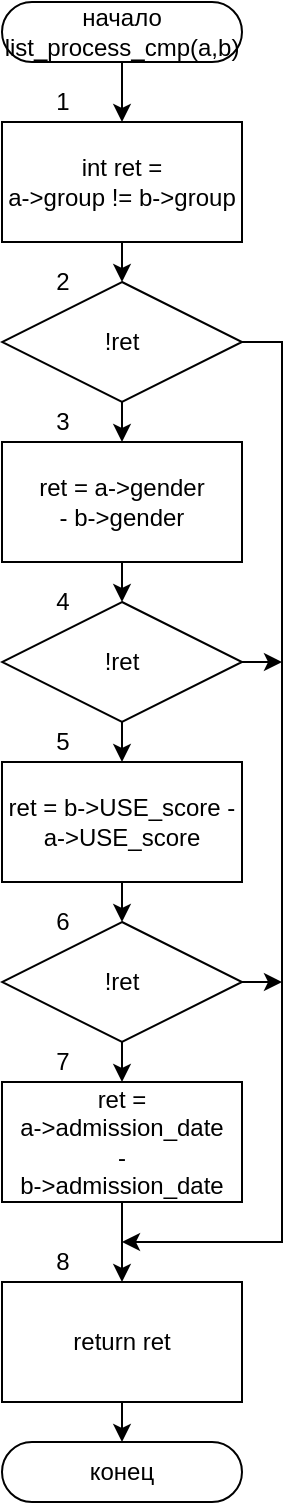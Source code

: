 <mxfile compressed="false" version="14.4.3" type="device">
  <diagram id="uBbau7ussQgPSl02ERnx" name="Page-1">
    <mxGraphModel dx="1318" dy="711" grid="1" gridSize="10" guides="1" tooltips="1" connect="1" arrows="1" fold="1" page="1" pageScale="1" pageWidth="850" pageHeight="1100" math="0" shadow="0" extFonts="Permanent Marker^https://fonts.googleapis.com/css?family=Permanent+Marker">
      <root>
        <mxCell id="0" />
        <mxCell id="1" parent="0" />
        <mxCell id="348" value="начало&lt;br&gt;list_process_cmp(a,b)" style="rounded=1;whiteSpace=wrap;html=1;arcSize=50;" parent="1" vertex="1">
          <mxGeometry width="120" height="30" as="geometry" />
        </mxCell>
        <mxCell id="349" value="конец" style="rounded=1;whiteSpace=wrap;html=1;arcSize=50;" parent="1" vertex="1">
          <mxGeometry y="720" width="120" height="30" as="geometry" />
        </mxCell>
        <mxCell id="347" value="return ret" style="rounded=0;whiteSpace=wrap;html=1;" parent="1" vertex="1">
          <mxGeometry y="640" width="120" height="60" as="geometry" />
        </mxCell>
        <mxCell id="350" style="edgeStyle=orthogonalEdgeStyle;rounded=0;orthogonalLoop=1;jettySize=auto;html=1;exitX=0.5;exitY=1;exitDx=0;exitDy=0;entryX=0.5;entryY=0;entryDx=0;entryDy=0;" parent="1" source="347" target="349" edge="1">
          <mxGeometry relative="1" as="geometry" />
        </mxCell>
        <mxCell id="346" value="!ret" style="rhombus;whiteSpace=wrap;html=1;rounded=0;" parent="1" vertex="1">
          <mxGeometry y="140" width="120" height="60" as="geometry" />
        </mxCell>
        <mxCell id="KMjCNigrAI-Pi-yt5EKh-361" style="edgeStyle=orthogonalEdgeStyle;rounded=0;orthogonalLoop=1;jettySize=auto;html=1;exitX=1;exitY=0.5;exitDx=0;exitDy=0;" parent="1" source="345" edge="1">
          <mxGeometry relative="1" as="geometry">
            <mxPoint x="140" y="330" as="targetPoint" />
          </mxGeometry>
        </mxCell>
        <mxCell id="345" value="!ret" style="rhombus;whiteSpace=wrap;html=1;rounded=0;" parent="1" vertex="1">
          <mxGeometry y="300" width="120" height="60" as="geometry" />
        </mxCell>
        <mxCell id="KMjCNigrAI-Pi-yt5EKh-362" style="edgeStyle=orthogonalEdgeStyle;rounded=0;orthogonalLoop=1;jettySize=auto;html=1;exitX=1;exitY=0.5;exitDx=0;exitDy=0;" parent="1" source="344" edge="1">
          <mxGeometry relative="1" as="geometry">
            <mxPoint x="140" y="490" as="targetPoint" />
          </mxGeometry>
        </mxCell>
        <mxCell id="344" value="!ret" style="rhombus;whiteSpace=wrap;html=1;rounded=0;" parent="1" vertex="1">
          <mxGeometry y="460" width="120" height="60" as="geometry" />
        </mxCell>
        <mxCell id="KMjCNigrAI-Pi-yt5EKh-365" style="edgeStyle=orthogonalEdgeStyle;rounded=0;orthogonalLoop=1;jettySize=auto;html=1;exitX=0.5;exitY=1;exitDx=0;exitDy=0;" parent="1" source="343" edge="1">
          <mxGeometry relative="1" as="geometry">
            <mxPoint x="60" y="640" as="targetPoint" />
          </mxGeometry>
        </mxCell>
        <mxCell id="343" value="ret =&lt;br&gt;a-&amp;gt;admission_date&lt;br&gt;-&lt;br&gt;b-&amp;gt;admission_date" style="rounded=0;whiteSpace=wrap;html=1;" parent="1" vertex="1">
          <mxGeometry y="540" width="120" height="60" as="geometry" />
        </mxCell>
        <mxCell id="352" style="edgeStyle=orthogonalEdgeStyle;rounded=0;orthogonalLoop=1;jettySize=auto;html=1;exitX=0.5;exitY=1;exitDx=0;exitDy=0;entryX=0.5;entryY=0;entryDx=0;entryDy=0;" parent="1" source="344" target="343" edge="1">
          <mxGeometry relative="1" as="geometry" />
        </mxCell>
        <mxCell id="342" value="ret = b-&gt;USE_score - a-&gt;USE_score" style="rounded=0;whiteSpace=wrap;html=1;" parent="1" vertex="1">
          <mxGeometry y="380" width="120" height="60" as="geometry" />
        </mxCell>
        <mxCell id="354" style="edgeStyle=orthogonalEdgeStyle;rounded=0;orthogonalLoop=1;jettySize=auto;html=1;exitX=0.5;exitY=1;exitDx=0;exitDy=0;entryX=0.5;entryY=0;entryDx=0;entryDy=0;" parent="1" source="342" target="344" edge="1">
          <mxGeometry relative="1" as="geometry" />
        </mxCell>
        <mxCell id="355" style="edgeStyle=orthogonalEdgeStyle;rounded=0;orthogonalLoop=1;jettySize=auto;html=1;exitX=0.5;exitY=1;exitDx=0;exitDy=0;entryX=0.5;entryY=0;entryDx=0;entryDy=0;" parent="1" source="345" target="342" edge="1">
          <mxGeometry relative="1" as="geometry" />
        </mxCell>
        <mxCell id="341" value="ret = a-&amp;gt;gender &lt;br&gt;- b-&amp;gt;gender" style="rounded=0;whiteSpace=wrap;html=1;" parent="1" vertex="1">
          <mxGeometry y="220" width="120" height="60" as="geometry" />
        </mxCell>
        <mxCell id="357" style="edgeStyle=orthogonalEdgeStyle;rounded=0;orthogonalLoop=1;jettySize=auto;html=1;exitX=0.5;exitY=1;exitDx=0;exitDy=0;entryX=0.5;entryY=0;entryDx=0;entryDy=0;" parent="1" source="341" target="345" edge="1">
          <mxGeometry relative="1" as="geometry" />
        </mxCell>
        <mxCell id="358" style="edgeStyle=orthogonalEdgeStyle;rounded=0;orthogonalLoop=1;jettySize=auto;html=1;exitX=0.5;exitY=1;exitDx=0;exitDy=0;entryX=0.5;entryY=0;entryDx=0;entryDy=0;" parent="1" source="346" target="341" edge="1">
          <mxGeometry relative="1" as="geometry" />
        </mxCell>
        <mxCell id="359" style="edgeStyle=orthogonalEdgeStyle;rounded=0;orthogonalLoop=1;jettySize=auto;html=1;exitX=1;exitY=0.5;exitDx=0;exitDy=0;" parent="1" source="346" edge="1">
          <mxGeometry relative="1" as="geometry">
            <mxPoint x="60" y="620" as="targetPoint" />
            <Array as="points">
              <mxPoint x="140" y="170" />
              <mxPoint x="140" y="620" />
            </Array>
          </mxGeometry>
        </mxCell>
        <mxCell id="340" value="int ret =&lt;br&gt;a-&amp;gt;group != b-&amp;gt;group" style="rounded=0;whiteSpace=wrap;html=1;" parent="1" vertex="1">
          <mxGeometry y="60" width="120" height="60" as="geometry" />
        </mxCell>
        <mxCell id="360" style="edgeStyle=orthogonalEdgeStyle;rounded=0;orthogonalLoop=1;jettySize=auto;html=1;exitX=0.5;exitY=1;exitDx=0;exitDy=0;entryX=0.5;entryY=0;entryDx=0;entryDy=0;" parent="1" source="340" target="346" edge="1">
          <mxGeometry relative="1" as="geometry" />
        </mxCell>
        <mxCell id="361" style="edgeStyle=orthogonalEdgeStyle;rounded=0;orthogonalLoop=1;jettySize=auto;html=1;exitX=0.5;exitY=1;exitDx=0;exitDy=0;entryX=0.5;entryY=0;entryDx=0;entryDy=0;" parent="1" source="348" target="340" edge="1">
          <mxGeometry relative="1" as="geometry" />
        </mxCell>
        <mxCell id="O1A_CQmnw0TlrB0qnQJh-361" value="1" style="text;html=1;align=center;verticalAlign=middle;resizable=0;points=[];autosize=1;" vertex="1" parent="1">
          <mxGeometry x="20" y="40" width="20" height="20" as="geometry" />
        </mxCell>
        <mxCell id="O1A_CQmnw0TlrB0qnQJh-362" value="2" style="text;html=1;align=center;verticalAlign=middle;resizable=0;points=[];autosize=1;" vertex="1" parent="1">
          <mxGeometry x="20" y="130" width="20" height="20" as="geometry" />
        </mxCell>
        <mxCell id="O1A_CQmnw0TlrB0qnQJh-363" value="3" style="text;html=1;align=center;verticalAlign=middle;resizable=0;points=[];autosize=1;" vertex="1" parent="1">
          <mxGeometry x="20" y="200" width="20" height="20" as="geometry" />
        </mxCell>
        <mxCell id="O1A_CQmnw0TlrB0qnQJh-364" value="4" style="text;html=1;align=center;verticalAlign=middle;resizable=0;points=[];autosize=1;" vertex="1" parent="1">
          <mxGeometry x="20" y="290" width="20" height="20" as="geometry" />
        </mxCell>
        <mxCell id="O1A_CQmnw0TlrB0qnQJh-365" value="5" style="text;html=1;align=center;verticalAlign=middle;resizable=0;points=[];autosize=1;" vertex="1" parent="1">
          <mxGeometry x="20" y="360" width="20" height="20" as="geometry" />
        </mxCell>
        <mxCell id="O1A_CQmnw0TlrB0qnQJh-366" value="6" style="text;html=1;align=center;verticalAlign=middle;resizable=0;points=[];autosize=1;" vertex="1" parent="1">
          <mxGeometry x="20" y="450" width="20" height="20" as="geometry" />
        </mxCell>
        <mxCell id="O1A_CQmnw0TlrB0qnQJh-367" value="7" style="text;html=1;align=center;verticalAlign=middle;resizable=0;points=[];autosize=1;" vertex="1" parent="1">
          <mxGeometry x="20" y="520" width="20" height="20" as="geometry" />
        </mxCell>
        <mxCell id="O1A_CQmnw0TlrB0qnQJh-368" value="8" style="text;html=1;align=center;verticalAlign=middle;resizable=0;points=[];autosize=1;" vertex="1" parent="1">
          <mxGeometry x="20" y="620" width="20" height="20" as="geometry" />
        </mxCell>
      </root>
    </mxGraphModel>
  </diagram>
</mxfile>
